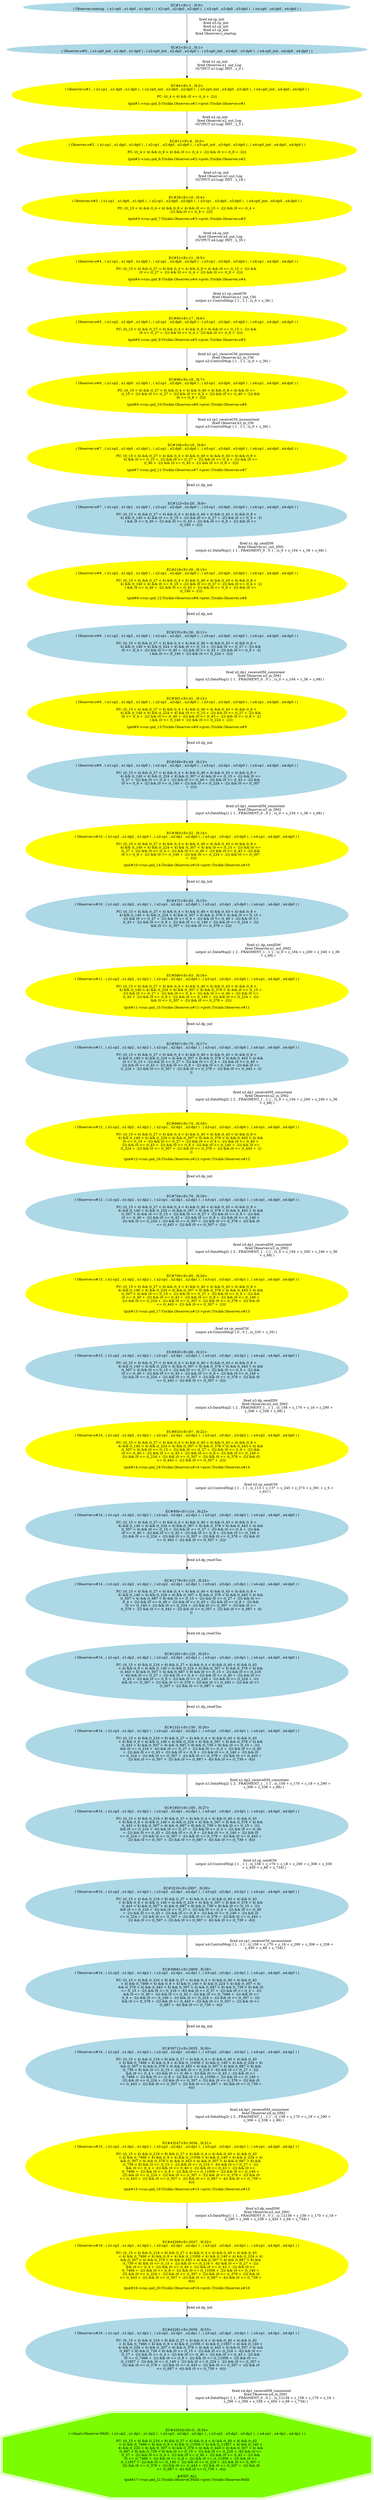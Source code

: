 digraph fscn {
EC1 [
	label="EC#1<Ev:1 , H:0>
( Observer:startup , ( n1:cp0 , n1:dp0 , n1:dp0 ) , ( n2:cp0 , n2:dp0 , n2:dp0 ) , ( n3:cp0 , n3:dp0 , n3:dp0 ) , ( n4:cp0 , n4:dp0 , n4:dp0 ) )"
	color=lightblue
	shape=ellipse
	style=filled
]
EC1 -> EC2 [
	label="fired n4.cp_init
	fired n3.cp_init
	fired n2.cp_init
	fired n1.cp_init
	fired Observer.o_startup
	"
]
EC2 [
	label="EC#2<Ev:2 , H:1>
( Observer:o#0 , ( n1:cp0_init , n1:dp0 , n1:dp0 ) , ( n2:cp0_init , n2:dp0 , n2:dp0 ) , ( n3:cp0_init , n3:dp0 , n3:dp0 ) , ( n4:cp0_init , n4:dp0 , n4:dp0 ) )"
	color=lightblue
	shape=ellipse
	style=filled
]
EC2 -> EC6 [
	label="fired n1.cp_init
	fired Observer.n1_out_Log
	OUTPUT n1:Log( INIT , z_0 )
	"
]
EC6 [
	label="EC#6<Ev:3 , H:2>
( Observer:o#1 , ( n1:cp1 , n1:dp0 , n1:dp0 ) , ( n2:cp0_init , n2:dp0 , n2:dp0 ) , ( n3:cp0_init , n3:dp0 , n3:dp0 ) , ( n4:cp0_init , n4:dp0 , n4:dp0 ) )

PC: ((t_4 < 4) && (0 <= (t_4 + -2)))
	
tpid#1->run::pid_5:Trickle.Observer.o#1->prot::Trickle.Observer.o#1"
	color=yellow
	shape=ellipse
	style=filled
]
EC6 -> EC11 [
	label="fired n2.cp_init
	fired Observer.n2_out_Log
	OUTPUT n2:Log( INIT , z_5 )
	"
]
EC11 [
	label="EC#11<Ev:6 , H:3>
( Observer:o#2 , ( n1:cp1 , n1:dp0 , n1:dp0 ) , ( n2:cp1 , n2:dp0 , n2:dp0 ) , ( n3:cp0_init , n3:dp0 , n3:dp0 ) , ( n4:cp0_init , n4:dp0 , n4:dp0 ) )

PC: ((t_4 < 4) && (t_8 < 4) && (0 <= (t_4 + -2)) && (0 <= (t_8 + -2)))
	
tpid#2->run::pid_6:Trickle.Observer.o#2->prot::Trickle.Observer.o#2"
	color=yellow
	shape=ellipse
	style=filled
]
EC11 -> EC28 [
	label="fired n3.cp_init
	fired Observer.n3_out_Log
	OUTPUT n3:Log( INIT , z_18 )
	"
]
EC28 [
	label="EC#28<Ev:10 , H:4>
( Observer:o#3 , ( n1:cp1 , n1:dp0 , n1:dp0 ) , ( n2:cp1 , n2:dp0 , n2:dp0 ) , ( n3:cp1 , n3:dp0 , n3:dp0 ) , ( n4:cp0_init , n4:dp0 , n4:dp0 ) )

PC: ((t_15 < 4) && (t_4 < 4) && (t_8 < 4) && (0 <= (t_15 + -2)) && (0 <= (t_4 + 
	-2)) && (0 <= (t_8 + -2)))
	
tpid#3->run::pid_7:Trickle.Observer.o#3->prot::Trickle.Observer.o#3"
	color=yellow
	shape=ellipse
	style=filled
]
EC28 -> EC51 [
	label="fired n4.cp_init
	fired Observer.n4_out_Log
	OUTPUT n4:Log( INIT , z_35 )
	"
]
EC51 [
	label="EC#51<Ev:11 , H:5>
( Observer:o#4 , ( n1:cp1 , n1:dp0 , n1:dp0 ) , ( n2:cp1 , n2:dp0 , n2:dp0 ) , ( n3:cp1 , n3:dp0 , n3:dp0 ) , ( n4:cp1 , n4:dp0 , n4:dp0 ) )

PC: ((t_15 < 4) && (t_27 < 4) && (t_4 < 4) && (t_8 < 4) && (0 <= (t_15 + -2)) && 
	(0 <= (t_27 + -2)) && (0 <= (t_4 + -2)) && (0 <= (t_8 + -2)))
	
tpid#4->run::pid_8:Trickle.Observer.o#4->prot::Trickle.Observer.o#4"
	color=yellow
	shape=ellipse
	style=filled
]
EC51 -> EC60 [
	label="fired n1.cp_sendCM
	fired Observer.n1_out_CM
	output n1:ControlMsg( [ 1 , 1 ] , (z_0 + z_36) )
	"
]
EC60 [
	label="EC#60<Ev:17 , H:6>
( Observer:o#5 , ( n1:cp2 , n1:dp0 , n1:dp0 ) , ( n2:cp1 , n2:dp0 , n2:dp0 ) , ( n3:cp1 , n3:dp0 , n3:dp0 ) , ( n4:cp1 , n4:dp0 , n4:dp0 ) )

PC: ((t_15 < 4) && (t_27 < 4) && (t_4 < 4) && (t_8 < 4) && (0 <= (t_15 + -2)) && 
	(0 <= (t_27 + -2)) && (0 <= (t_4 + -2)) && (0 <= (t_8 + -2)))
	
tpid#5->run::pid_9:Trickle.Observer.o#5->prot::Trickle.Observer.o#5"
	color=yellow
	shape=ellipse
	style=filled
]
EC60 -> EC98 [
	label="fired n2.cp1_receiveCM_inconsistent
	fired Observer.n2_in_CM
	input n2:ControlMsg( [ 1 , 1 ] , (z_0 + z_36) )
	"
]
EC98 [
	label="EC#98<Ev:18 , H:7>
( Observer:o#6 , ( n1:cp2 , n1:dp0 , n1:dp0 ) , ( n2:cp1 , n2:dp0 , n2:dp0 ) , ( n3:cp1 , n3:dp0 , n3:dp0 ) , ( n4:cp1 , n4:dp0 , n4:dp0 ) )

PC: ((t_15 < 4) && (t_27 < 4) && (t_4 < 4) && (t_40 < 4) && (t_8 < 4) && (0 <= 
	(t_15 + -2)) && (0 <= (t_27 + -2)) && (0 <= (t_4 + -2)) && (0 <= (t_40 + -2)) && 
	(0 <= (t_8 + -2)))
	
tpid#6->run::pid_10:Trickle.Observer.o#6->prot::Trickle.Observer.o#6"
	color=yellow
	shape=ellipse
	style=filled
]
EC98 -> EC106 [
	label="fired n3.cp1_receiveCM_inconsistent
	fired Observer.n3_in_CM
	input n3:ControlMsg( [ 1 , 1 ] , (z_0 + z_36) )
	"
]
EC106 [
	label="EC#106<Ev:19 , H:8>
( Observer:o#7 , ( n1:cp2 , n1:dp0 , n1:dp0 ) , ( n2:cp1 , n2:dp0 , n2:dp0 ) , ( n3:cp1 , n3:dp0 , n3:dp0 ) , ( n4:cp1 , n4:dp0 , n4:dp0 ) )

PC: ((t_15 < 4) && (t_27 < 4) && (t_4 < 4) && (t_40 < 4) && (t_43 < 4) && (t_8 < 
	4) && (0 <= (t_15 + -2)) && (0 <= (t_27 + -2)) && (0 <= (t_4 + -2)) && (0 <= 
	(t_40 + -2)) && (0 <= (t_43 + -2)) && (0 <= (t_8 + -2)))
	
tpid#7->run::pid_11:Trickle.Observer.o#7->prot::Trickle.Observer.o#7"
	color=yellow
	shape=ellipse
	style=filled
]
EC106 -> EC123 [
	label="fired n1.dp_init
	"
]
EC123 [
	label="EC#123<Ev:28 , H:9>
( Observer:o#7 , ( n1:cp2 , n1:dp1 , n1:dp0 ) , ( n2:cp1 , n2:dp0 , n2:dp0 ) , ( n3:cp1 , n3:dp0 , n3:dp0 ) , ( n4:cp1 , n4:dp0 , n4:dp0 ) )

PC: ((t_15 < 4) && (t_27 < 4) && (t_4 < 4) && (t_40 < 4) && (t_43 < 4) && (t_8 < 
	4) && (t_140 < 4) && (0 <= (t_15 + -2)) && (0 <= (t_27 + -2)) && (0 <= (t_4 + -2)
	) && (0 <= (t_40 + -2)) && (0 <= (t_43 + -2)) && (0 <= (t_8 + -2)) && (0 <= 
	(t_140 + -2)))
	"
	color=lightblue
	shape=ellipse
	style=filled
]
EC123 -> EC218 [
	label="fired n1.dp_sendDM
	fired Observer.n1_out_DM1
	output n1:DataMsg1( { 1 , FRAGMENT_0 , 0 } , (z_0 + z_104 + z_36 + z_68) )
	"
]
EC218 [
	label="EC#218<Ev:30 , H:10>
( Observer:o#8 , ( n1:cp2 , n1:dp2 , n1:dp0 ) , ( n2:cp1 , n2:dp0 , n2:dp0 ) , ( n3:cp1 , n3:dp0 , n3:dp0 ) , ( n4:cp1 , n4:dp0 , n4:dp0 ) )

PC: ((t_15 < 4) && (t_27 < 4) && (t_4 < 4) && (t_40 < 4) && (t_43 < 4) && (t_8 < 
	4) && (t_140 < 4) && (0 <= (t_15 + -2)) && (0 <= (t_27 + -2)) && (0 <= (t_4 + -2)
	) && (0 <= (t_40 + -2)) && (0 <= (t_43 + -2)) && (0 <= (t_8 + -2)) && (0 <= 
	(t_140 + -2)))
	
tpid#8->run::pid_12:Trickle.Observer.o#8->prot::Trickle.Observer.o#8"
	color=yellow
	shape=ellipse
	style=filled
]
EC218 -> EC235 [
	label="fired n2.dp_init
	"
]
EC235 [
	label="EC#235<Ev:36 , H:11>
( Observer:o#8 , ( n1:cp2 , n1:dp2 , n1:dp0 ) , ( n2:cp1 , n2:dp1 , n2:dp0 ) , ( n3:cp1 , n3:dp0 , n3:dp0 ) , ( n4:cp1 , n4:dp0 , n4:dp0 ) )

PC: ((t_15 < 4) && (t_27 < 4) && (t_4 < 4) && (t_40 < 4) && (t_43 < 4) && (t_8 < 
	4) && (t_140 < 4) && (t_224 < 4) && (0 <= (t_15 + -2)) && (0 <= (t_27 + -2)) && 
	(0 <= (t_4 + -2)) && (0 <= (t_40 + -2)) && (0 <= (t_43 + -2)) && (0 <= (t_8 + -2)
	) && (0 <= (t_140 + -2)) && (0 <= (t_224 + -2)))
	"
	color=lightblue
	shape=ellipse
	style=filled
]
EC235 -> EC301 [
	label="fired n2.dp1_receiveDM_consistent
	fired Observer.n2_in_DM1
	input n2:DataMsg1( { 1 , FRAGMENT_0 , 0 } , (z_0 + z_104 + z_36 + z_68) )
	"
]
EC301 [
	label="EC#301<Ev:41 , H:12>
( Observer:o#9 , ( n1:cp2 , n1:dp2 , n1:dp0 ) , ( n2:cp1 , n2:dp1 , n2:dp0 ) , ( n3:cp1 , n3:dp0 , n3:dp0 ) , ( n4:cp1 , n4:dp0 , n4:dp0 ) )

PC: ((t_15 < 4) && (t_27 < 4) && (t_4 < 4) && (t_40 < 4) && (t_43 < 4) && (t_8 < 
	4) && (t_140 < 4) && (t_224 < 4) && (0 <= (t_15 + -2)) && (0 <= (t_27 + -2)) && 
	(0 <= (t_4 + -2)) && (0 <= (t_40 + -2)) && (0 <= (t_43 + -2)) && (0 <= (t_8 + -2)
	) && (0 <= (t_140 + -2)) && (0 <= (t_224 + -2)))
	
tpid#9->run::pid_13:Trickle.Observer.o#9->prot::Trickle.Observer.o#9"
	color=yellow
	shape=ellipse
	style=filled
]
EC301 -> EC349 [
	label="fired n3.dp_init
	"
]
EC349 [
	label="EC#349<Ev:44 , H:13>
( Observer:o#9 , ( n1:cp2 , n1:dp2 , n1:dp0 ) , ( n2:cp1 , n2:dp1 , n2:dp0 ) , ( n3:cp1 , n3:dp1 , n3:dp0 ) , ( n4:cp1 , n4:dp0 , n4:dp0 ) )

PC: ((t_15 < 4) && (t_27 < 4) && (t_4 < 4) && (t_40 < 4) && (t_43 < 4) && (t_8 < 
	4) && (t_140 < 4) && (t_224 < 4) && (t_307 < 4) && (0 <= (t_15 + -2)) && (0 <= 
	(t_27 + -2)) && (0 <= (t_4 + -2)) && (0 <= (t_40 + -2)) && (0 <= (t_43 + -2)) && 
	(0 <= (t_8 + -2)) && (0 <= (t_140 + -2)) && (0 <= (t_224 + -2)) && (0 <= (t_307 
	+ -2)))
	"
	color=lightblue
	shape=ellipse
	style=filled
]
EC349 -> EC383 [
	label="fired n3.dp1_receiveDM_consistent
	fired Observer.n3_in_DM1
	input n3:DataMsg1( { 1 , FRAGMENT_0 , 0 } , (z_0 + z_104 + z_36 + z_68) )
	"
]
EC383 [
	label="EC#383<Ev:52 , H:14>
( Observer:o#10 , ( n1:cp2 , n1:dp2 , n1:dp0 ) , ( n2:cp1 , n2:dp1 , n2:dp0 ) , ( n3:cp1 , n3:dp1 , n3:dp0 ) , ( n4:cp1 , n4:dp0 , n4:dp0 ) )

PC: ((t_15 < 4) && (t_27 < 4) && (t_4 < 4) && (t_40 < 4) && (t_43 < 4) && (t_8 < 
	4) && (t_140 < 4) && (t_224 < 4) && (t_307 < 4) && (0 <= (t_15 + -2)) && (0 <= 
	(t_27 + -2)) && (0 <= (t_4 + -2)) && (0 <= (t_40 + -2)) && (0 <= (t_43 + -2)) && 
	(0 <= (t_8 + -2)) && (0 <= (t_140 + -2)) && (0 <= (t_224 + -2)) && (0 <= (t_307 
	+ -2)))
	
tpid#10->run::pid_14:Trickle.Observer.o#10->prot::Trickle.Observer.o#10"
	color=yellow
	shape=ellipse
	style=filled
]
EC383 -> EC472 [
	label="fired n1.dp_init
	"
]
EC472 [
	label="EC#472<Ev:62 , H:15>
( Observer:o#10 , ( n1:cp2 , n1:dp2 , n1:dp1 ) , ( n2:cp1 , n2:dp1 , n2:dp0 ) , ( n3:cp1 , n3:dp1 , n3:dp0 ) , ( n4:cp1 , n4:dp0 , n4:dp0 ) )

PC: ((t_15 < 4) && (t_27 < 4) && (t_4 < 4) && (t_40 < 4) && (t_43 < 4) && (t_8 < 
	4) && (t_140 < 4) && (t_224 < 4) && (t_307 < 4) && (t_378 < 4) && (0 <= (t_15 + 
	-2)) && (0 <= (t_27 + -2)) && (0 <= (t_4 + -2)) && (0 <= (t_40 + -2)) && (0 <= 
	(t_43 + -2)) && (0 <= (t_8 + -2)) && (0 <= (t_140 + -2)) && (0 <= (t_224 + -2)) 
	&& (0 <= (t_307 + -2)) && (0 <= (t_378 + -2)))
	"
	color=lightblue
	shape=ellipse
	style=filled
]
EC472 -> EC580 [
	label="fired n1.dp_sendDM
	fired Observer.n1_out_DM2
	output n1:DataMsg2( { 2 , FRAGMENT_1 , 1 } , (z_0 + z_104 + z_200 + z_240 + z_36 
	+ z_68) )
	"
]
EC580 [
	label="EC#580<Ev:63 , H:16>
( Observer:o#11 , ( n1:cp2 , n1:dp2 , n1:dp2 ) , ( n2:cp1 , n2:dp1 , n2:dp0 ) , ( n3:cp1 , n3:dp1 , n3:dp0 ) , ( n4:cp1 , n4:dp0 , n4:dp0 ) )

PC: ((t_15 < 4) && (t_27 < 4) && (t_4 < 4) && (t_40 < 4) && (t_43 < 4) && (t_8 < 
	4) && (t_140 < 4) && (t_224 < 4) && (t_307 < 4) && (t_378 < 4) && (0 <= (t_15 + 
	-2)) && (0 <= (t_27 + -2)) && (0 <= (t_4 + -2)) && (0 <= (t_40 + -2)) && (0 <= 
	(t_43 + -2)) && (0 <= (t_8 + -2)) && (0 <= (t_140 + -2)) && (0 <= (t_224 + -2)) 
	&& (0 <= (t_307 + -2)) && (0 <= (t_378 + -2)))
	
tpid#11->run::pid_15:Trickle.Observer.o#11->prot::Trickle.Observer.o#11"
	color=yellow
	shape=ellipse
	style=filled
]
EC580 -> EC587 [
	label="fired n2.dp_init
	"
]
EC587 [
	label="EC#587<Ev:70 , H:17>
( Observer:o#11 , ( n1:cp2 , n1:dp2 , n1:dp2 ) , ( n2:cp1 , n2:dp1 , n2:dp1 ) , ( n3:cp1 , n3:dp1 , n3:dp0 ) , ( n4:cp1 , n4:dp0 , n4:dp0 ) )

PC: ((t_15 < 4) && (t_27 < 4) && (t_4 < 4) && (t_40 < 4) && (t_43 < 4) && (t_8 < 
	4) && (t_140 < 4) && (t_224 < 4) && (t_307 < 4) && (t_378 < 4) && (t_443 < 4) && 
	(0 <= (t_15 + -2)) && (0 <= (t_27 + -2)) && (0 <= (t_4 + -2)) && (0 <= (t_40 + 
	-2)) && (0 <= (t_43 + -2)) && (0 <= (t_8 + -2)) && (0 <= (t_140 + -2)) && (0 <= 
	(t_224 + -2)) && (0 <= (t_307 + -2)) && (0 <= (t_378 + -2)) && (0 <= (t_443 + -2)
	))
	"
	color=lightblue
	shape=ellipse
	style=filled
]
EC587 -> EC666 [
	label="fired n2.dp1_receiveDM_consistent
	fired Observer.n2_in_DM2
	input n2:DataMsg2( { 2 , FRAGMENT_1 , 1 } , (z_0 + z_104 + z_200 + z_240 + z_36 
	+ z_68) )
	"
]
EC666 [
	label="EC#666<Ev:74 , H:18>
( Observer:o#12 , ( n1:cp2 , n1:dp2 , n1:dp2 ) , ( n2:cp1 , n2:dp1 , n2:dp1 ) , ( n3:cp1 , n3:dp1 , n3:dp0 ) , ( n4:cp1 , n4:dp0 , n4:dp0 ) )

PC: ((t_15 < 4) && (t_27 < 4) && (t_4 < 4) && (t_40 < 4) && (t_43 < 4) && (t_8 < 
	4) && (t_140 < 4) && (t_224 < 4) && (t_307 < 4) && (t_378 < 4) && (t_443 < 4) && 
	(0 <= (t_15 + -2)) && (0 <= (t_27 + -2)) && (0 <= (t_4 + -2)) && (0 <= (t_40 + 
	-2)) && (0 <= (t_43 + -2)) && (0 <= (t_8 + -2)) && (0 <= (t_140 + -2)) && (0 <= 
	(t_224 + -2)) && (0 <= (t_307 + -2)) && (0 <= (t_378 + -2)) && (0 <= (t_443 + -2)
	))
	
tpid#12->run::pid_16:Trickle.Observer.o#12->prot::Trickle.Observer.o#12"
	color=yellow
	shape=ellipse
	style=filled
]
EC666 -> EC704 [
	label="fired n3.dp_init
	"
]
EC704 [
	label="EC#704<Ev:78 , H:19>
( Observer:o#12 , ( n1:cp2 , n1:dp2 , n1:dp2 ) , ( n2:cp1 , n2:dp1 , n2:dp1 ) , ( n3:cp1 , n3:dp1 , n3:dp1 ) , ( n4:cp1 , n4:dp0 , n4:dp0 ) )

PC: ((t_15 < 4) && (t_27 < 4) && (t_4 < 4) && (t_40 < 4) && (t_43 < 4) && (t_8 < 
	4) && (t_140 < 4) && (t_224 < 4) && (t_307 < 4) && (t_378 < 4) && (t_443 < 4) && 
	(t_507 < 4) && (0 <= (t_15 + -2)) && (0 <= (t_27 + -2)) && (0 <= (t_4 + -2)) && 
	(0 <= (t_40 + -2)) && (0 <= (t_43 + -2)) && (0 <= (t_8 + -2)) && (0 <= (t_140 + 
	-2)) && (0 <= (t_224 + -2)) && (0 <= (t_307 + -2)) && (0 <= (t_378 + -2)) && (0 
	<= (t_443 + -2)) && (0 <= (t_507 + -2)))
	"
	color=lightblue
	shape=ellipse
	style=filled
]
EC704 -> EC750 [
	label="fired n3.dp1_receiveDM_consistent
	fired Observer.n3_in_DM2
	input n3:DataMsg2( { 2 , FRAGMENT_1 , 1 } , (z_0 + z_104 + z_200 + z_240 + z_36 
	+ z_68) )
	"
]
EC750 [
	label="EC#750<Ev:85 , H:20>
( Observer:o#13 , ( n1:cp2 , n1:dp2 , n1:dp2 ) , ( n2:cp1 , n2:dp1 , n2:dp1 ) , ( n3:cp1 , n3:dp1 , n3:dp1 ) , ( n4:cp1 , n4:dp0 , n4:dp0 ) )

PC: ((t_15 < 4) && (t_27 < 4) && (t_4 < 4) && (t_40 < 4) && (t_43 < 4) && (t_8 < 
	4) && (t_140 < 4) && (t_224 < 4) && (t_307 < 4) && (t_378 < 4) && (t_443 < 4) && 
	(t_507 < 4) && (0 <= (t_15 + -2)) && (0 <= (t_27 + -2)) && (0 <= (t_4 + -2)) && 
	(0 <= (t_40 + -2)) && (0 <= (t_43 + -2)) && (0 <= (t_8 + -2)) && (0 <= (t_140 + 
	-2)) && (0 <= (t_224 + -2)) && (0 <= (t_307 + -2)) && (0 <= (t_378 + -2)) && (0 
	<= (t_443 + -2)) && (0 <= (t_507 + -2)))
	
tpid#13->run::pid_17:Trickle.Observer.o#13->prot::Trickle.Observer.o#13"
	color=yellow
	shape=ellipse
	style=filled
]
EC750 -> EC820 [
	label="fired n4.cp_sendCM
	output n4:ControlMsg( [ 0 , 0 ] , (z_335 + z_35) )
	"
]
EC820 [
	label="EC#820<Ev:86 , H:21>
( Observer:o#13 , ( n1:cp2 , n1:dp2 , n1:dp2 ) , ( n2:cp1 , n2:dp1 , n2:dp1 ) , ( n3:cp1 , n3:dp1 , n3:dp1 ) , ( n4:cp2 , n4:dp0 , n4:dp0 ) )

PC: ((t_15 < 4) && (t_27 < 4) && (t_4 < 4) && (t_40 < 4) && (t_43 < 4) && (t_8 < 
	4) && (t_140 < 4) && (t_224 < 4) && (t_307 < 4) && (t_378 < 4) && (t_443 < 4) && 
	(t_507 < 4) && (0 <= (t_15 + -2)) && (0 <= (t_27 + -2)) && (0 <= (t_4 + -2)) && 
	(0 <= (t_40 + -2)) && (0 <= (t_43 + -2)) && (0 <= (t_8 + -2)) && (0 <= (t_140 + 
	-2)) && (0 <= (t_224 + -2)) && (0 <= (t_307 + -2)) && (0 <= (t_378 + -2)) && (0 
	<= (t_443 + -2)) && (0 <= (t_507 + -2)))
	"
	color=lightblue
	shape=ellipse
	style=filled
]
EC820 -> EC833 [
	label="fired n3.dp_sendDM
	fired Observer.n3_out_DM2
	output n3:DataMsg2( { 2 , FRAGMENT_1 , 1 } , (z_158 + z_170 + z_18 + z_290 + 
	z_306 + z_338 + z_66) )
	"
]
EC833 [
	label="EC#833<Ev:97 , H:22>
( Observer:o#14 , ( n1:cp2 , n1:dp2 , n1:dp2 ) , ( n2:cp1 , n2:dp1 , n2:dp1 ) , ( n3:cp1 , n3:dp1 , n3:dp2 ) , ( n4:cp2 , n4:dp0 , n4:dp0 ) )

PC: ((t_15 < 4) && (t_27 < 4) && (t_4 < 4) && (t_40 < 4) && (t_43 < 4) && (t_8 < 
	4) && (t_140 < 4) && (t_224 < 4) && (t_307 < 4) && (t_378 < 4) && (t_443 < 4) && 
	(t_507 < 4) && (0 <= (t_15 + -2)) && (0 <= (t_27 + -2)) && (0 <= (t_4 + -2)) && 
	(0 <= (t_40 + -2)) && (0 <= (t_43 + -2)) && (0 <= (t_8 + -2)) && (0 <= (t_140 + 
	-2)) && (0 <= (t_224 + -2)) && (0 <= (t_307 + -2)) && (0 <= (t_378 + -2)) && (0 
	<= (t_443 + -2)) && (0 <= (t_507 + -2)))
	
tpid#14->run::pid_18:Trickle.Observer.o#14->prot::Trickle.Observer.o#14"
	color=yellow
	shape=ellipse
	style=filled
]
EC833 -> EC956 [
	label="fired n2.cp_sendCM
	output n2:ControlMsg( [ 1 , 1 ] , (z_113 + z_137 + z_245 + z_273 + z_381 + z_5 + 
	z_61) )
	"
]
EC956 [
	label="EC#956<Ev:114 , H:23>
( Observer:o#14 , ( n1:cp2 , n1:dp2 , n1:dp2 ) , ( n2:cp2 , n2:dp1 , n2:dp1 ) , ( n3:cp1 , n3:dp1 , n3:dp2 ) , ( n4:cp2 , n4:dp0 , n4:dp0 ) )

PC: ((t_15 < 4) && (t_27 < 4) && (t_4 < 4) && (t_40 < 4) && (t_43 < 4) && (t_8 < 
	4) && (t_140 < 4) && (t_224 < 4) && (t_307 < 4) && (t_378 < 4) && (t_443 < 4) && 
	(t_507 < 4) && (0 <= (t_15 + -2)) && (0 <= (t_27 + -2)) && (0 <= (t_4 + -2)) && 
	(0 <= (t_40 + -2)) && (0 <= (t_43 + -2)) && (0 <= (t_8 + -2)) && (0 <= (t_140 + 
	-2)) && (0 <= (t_224 + -2)) && (0 <= (t_307 + -2)) && (0 <= (t_378 + -2)) && (0 
	<= (t_443 + -2)) && (0 <= (t_507 + -2)))
	"
	color=lightblue
	shape=ellipse
	style=filled
]
EC956 -> EC1178 [
	label="fired n3.dp_resetTau
	"
]
EC1178 [
	label="EC#1178<Ev:123 , H:24>
( Observer:o#14 , ( n1:cp2 , n1:dp2 , n1:dp2 ) , ( n2:cp2 , n2:dp1 , n2:dp1 ) , ( n3:cp1 , n3:dp1 , n3:dp1 ) , ( n4:cp2 , n4:dp0 , n4:dp0 ) )

PC: ((t_15 < 4) && (t_27 < 4) && (t_4 < 4) && (t_40 < 4) && (t_43 < 4) && (t_8 < 
	4) && (t_140 < 4) && (t_224 < 4) && (t_307 < 4) && (t_378 < 4) && (t_443 < 4) && 
	(t_507 < 4) && (t_687 < 8) && (0 <= (t_15 + -2)) && (0 <= (t_27 + -2)) && (0 <= 
	(t_4 + -2)) && (0 <= (t_40 + -2)) && (0 <= (t_43 + -2)) && (0 <= (t_8 + -2)) && 
	(0 <= (t_140 + -2)) && (0 <= (t_224 + -2)) && (0 <= (t_307 + -2)) && (0 <= 
	(t_378 + -2)) && (0 <= (t_443 + -2)) && (0 <= (t_507 + -2)) && (0 <= (t_687 + -4)
	))
	"
	color=lightblue
	shape=ellipse
	style=filled
]
EC1178 -> EC1291 [
	label="fired n4.cp_resetTau
	"
]
EC1291 [
	label="EC#1291<Ev:125 , H:25>
( Observer:o#14 , ( n1:cp2 , n1:dp2 , n1:dp2 ) , ( n2:cp2 , n2:dp1 , n2:dp1 ) , ( n3:cp1 , n3:dp1 , n3:dp1 ) , ( n4:cp1 , n4:dp0 , n4:dp0 ) )

PC: ((t_15 < 4) && (t_216 < 8) && (t_27 < 4) && (t_4 < 4) && (t_40 < 4) && (t_43 
	< 4) && (t_8 < 4) && (t_140 < 4) && (t_224 < 4) && (t_307 < 4) && (t_378 < 4) && 
	(t_443 < 4) && (t_507 < 4) && (t_687 < 8) && (0 <= (t_15 + -2)) && (0 <= (t_216 
	+ -4)) && (0 <= (t_27 + -2)) && (0 <= (t_4 + -2)) && (0 <= (t_40 + -2)) && (0 <= 
	(t_43 + -2)) && (0 <= (t_8 + -2)) && (0 <= (t_140 + -2)) && (0 <= (t_224 + -2)) 
	&& (0 <= (t_307 + -2)) && (0 <= (t_378 + -2)) && (0 <= (t_443 + -2)) && (0 <= 
	(t_507 + -2)) && (0 <= (t_687 + -4)))
	"
	color=lightblue
	shape=ellipse
	style=filled
]
EC1291 -> EC1331 [
	label="fired n1.dp_resetTau
	"
]
EC1331 [
	label="EC#1331<Ev:156 , H:26>
( Observer:o#14 , ( n1:cp2 , n1:dp1 , n1:dp2 ) , ( n2:cp2 , n2:dp1 , n2:dp1 ) , ( n3:cp1 , n3:dp1 , n3:dp1 ) , ( n4:cp1 , n4:dp0 , n4:dp0 ) )

PC: ((t_15 < 4) && (t_216 < 8) && (t_27 < 4) && (t_4 < 4) && (t_40 < 4) && (t_43 
	< 4) && (t_8 < 4) && (t_140 < 4) && (t_224 < 4) && (t_307 < 4) && (t_378 < 4) && 
	(t_443 < 4) && (t_507 < 4) && (t_687 < 8) && (t_739 < 8) && (0 <= (t_15 + -2)) 
	&& (0 <= (t_216 + -4)) && (0 <= (t_27 + -2)) && (0 <= (t_4 + -2)) && (0 <= (t_40 
	+ -2)) && (0 <= (t_43 + -2)) && (0 <= (t_8 + -2)) && (0 <= (t_140 + -2)) && (0 
	<= (t_224 + -2)) && (0 <= (t_307 + -2)) && (0 <= (t_378 + -2)) && (0 <= (t_443 + 
	-2)) && (0 <= (t_507 + -2)) && (0 <= (t_687 + -4)) && (0 <= (t_739 + -4)))
	"
	color=lightblue
	shape=ellipse
	style=filled
]
EC1331 -> EC1803 [
	label="fired n1.dp2_receiveDM_consistent
	input n1:DataMsg2( { 2 , FRAGMENT_1 , 1 } , (z_158 + z_170 + z_18 + z_290 + 
	z_306 + z_338 + z_66) )
	"
]
EC1803 [
	label="EC#1803<Ev:185 , H:27>
( Observer:o#14 , ( n1:cp2 , n1:dp1 , n1:dp2 ) , ( n2:cp2 , n2:dp1 , n2:dp1 ) , ( n3:cp1 , n3:dp1 , n3:dp1 ) , ( n4:cp1 , n4:dp0 , n4:dp0 ) )

PC: ((t_15 < 4) && (t_216 < 8) && (t_27 < 4) && (t_4 < 4) && (t_40 < 4) && (t_43 
	< 4) && (t_8 < 4) && (t_140 < 4) && (t_224 < 4) && (t_307 < 4) && (t_378 < 4) && 
	(t_443 < 4) && (t_507 < 4) && (t_687 < 8) && (t_739 < 8) && (0 <= (t_15 + -2)) 
	&& (0 <= (t_216 + -4)) && (0 <= (t_27 + -2)) && (0 <= (t_4 + -2)) && (0 <= (t_40 
	+ -2)) && (0 <= (t_43 + -2)) && (0 <= (t_8 + -2)) && (0 <= (t_140 + -2)) && (0 
	<= (t_224 + -2)) && (0 <= (t_307 + -2)) && (0 <= (t_378 + -2)) && (0 <= (t_443 + 
	-2)) && (0 <= (t_507 + -2)) && (0 <= (t_687 + -4)) && (0 <= (t_739 + -4)))
	"
	color=lightblue
	shape=ellipse
	style=filled
]
EC1803 -> EC2216 [
	label="fired n3.cp_sendCM
	output n3:ControlMsg( [ 1 , 1 ] , (z_158 + z_170 + z_18 + z_290 + z_306 + z_338 
	+ z_450 + z_66 + z_734) )
	"
]
EC2216 [
	label="EC#2216<Ev:2807 , H:28>
( Observer:o#14 , ( n1:cp2 , n1:dp1 , n1:dp2 ) , ( n2:cp2 , n2:dp1 , n2:dp1 ) , ( n3:cp2 , n3:dp1 , n3:dp1 ) , ( n4:cp1 , n4:dp0 , n4:dp0 ) )

PC: ((t_15 < 4) && (t_216 < 8) && (t_27 < 4) && (t_4 < 4) && (t_40 < 4) && (t_43 
	< 4) && (t_8 < 4) && (t_140 < 4) && (t_224 < 4) && (t_307 < 4) && (t_378 < 4) && 
	(t_443 < 4) && (t_507 < 4) && (t_687 < 8) && (t_739 < 8) && (0 <= (t_15 + -2)) 
	&& (0 <= (t_216 + -4)) && (0 <= (t_27 + -2)) && (0 <= (t_4 + -2)) && (0 <= (t_40 
	+ -2)) && (0 <= (t_43 + -2)) && (0 <= (t_8 + -2)) && (0 <= (t_140 + -2)) && (0 
	<= (t_224 + -2)) && (0 <= (t_307 + -2)) && (0 <= (t_378 + -2)) && (0 <= (t_443 + 
	-2)) && (0 <= (t_507 + -2)) && (0 <= (t_687 + -4)) && (0 <= (t_739 + -4)))
	"
	color=lightblue
	shape=ellipse
	style=filled
]
EC2216 -> EC39681 [
	label="fired n4.cp1_receiveCM_inconsistent
	input n4:ControlMsg( [ 1 , 1 ] , (z_158 + z_170 + z_18 + z_290 + z_306 + z_338 + 
	z_450 + z_66 + z_734) )
	"
]
EC39681 [
	label="EC#39681<Ev:2809 , H:29>
( Observer:o#14 , ( n1:cp2 , n1:dp1 , n1:dp2 ) , ( n2:cp2 , n2:dp1 , n2:dp1 ) , ( n3:cp2 , n3:dp1 , n3:dp1 ) , ( n4:cp1 , n4:dp0 , n4:dp0 ) )

PC: ((t_15 < 4) && (t_216 < 8) && (t_27 < 4) && (t_4 < 4) && (t_40 < 4) && (t_43 
	< 4) && (t_7466 < 4) && (t_8 < 4) && (t_140 < 4) && (t_224 < 4) && (t_307 < 4) 
	&& (t_378 < 4) && (t_443 < 4) && (t_507 < 4) && (t_687 < 8) && (t_739 < 8) && (0 
	<= (t_15 + -2)) && (0 <= (t_216 + -4)) && (0 <= (t_27 + -2)) && (0 <= (t_4 + -2))
	 && (0 <= (t_40 + -2)) && (0 <= (t_43 + -2)) && (0 <= (t_7466 + -2)) && (0 <= 
	(t_8 + -2)) && (0 <= (t_140 + -2)) && (0 <= (t_224 + -2)) && (0 <= (t_307 + -2)) 
	&& (0 <= (t_378 + -2)) && (0 <= (t_443 + -2)) && (0 <= (t_507 + -2)) && (0 <= 
	(t_687 + -4)) && (0 <= (t_739 + -4)))
	"
	color=lightblue
	shape=ellipse
	style=filled
]
EC39681 -> EC39712 [
	label="fired n4.dp_init
	"
]
EC39712 [
	label="EC#39712<Ev:3035 , H:30>
( Observer:o#14 , ( n1:cp2 , n1:dp1 , n1:dp2 ) , ( n2:cp2 , n2:dp1 , n2:dp1 ) , ( n3:cp2 , n3:dp1 , n3:dp1 ) , ( n4:cp1 , n4:dp0 , n4:dp1 ) )

PC: ((t_15 < 4) && (t_216 < 8) && (t_27 < 4) && (t_4 < 4) && (t_40 < 4) && (t_43 
	< 4) && (t_7466 < 4) && (t_8 < 4) && (t_11056 < 4) && (t_140 < 4) && (t_224 < 4) 
	&& (t_307 < 4) && (t_378 < 4) && (t_443 < 4) && (t_507 < 4) && (t_687 < 8) && 
	(t_739 < 8) && (0 <= (t_15 + -2)) && (0 <= (t_216 + -4)) && (0 <= (t_27 + -2)) 
	&& (0 <= (t_4 + -2)) && (0 <= (t_40 + -2)) && (0 <= (t_43 + -2)) && (0 <= 
	(t_7466 + -2)) && (0 <= (t_8 + -2)) && (0 <= (t_11056 + -2)) && (0 <= (t_140 + 
	-2)) && (0 <= (t_224 + -2)) && (0 <= (t_307 + -2)) && (0 <= (t_378 + -2)) && (0 
	<= (t_443 + -2)) && (0 <= (t_507 + -2)) && (0 <= (t_687 + -4)) && (0 <= (t_739 + 
	-4)))
	"
	color=lightblue
	shape=ellipse
	style=filled
]
EC39712 -> EC43247 [
	label="fired n4.dp1_receiveDM_consistent
	fired Observer.n4_in_DM2
	input n4:DataMsg2( { 2 , FRAGMENT_1 , 1 } , (z_158 + z_170 + z_18 + z_290 + 
	z_306 + z_338 + z_66) )
	"
]
EC43247 [
	label="EC#43247<Ev:3036 , H:31>
( Observer:o#15 , ( n1:cp2 , n1:dp1 , n1:dp2 ) , ( n2:cp2 , n2:dp1 , n2:dp1 ) , ( n3:cp2 , n3:dp1 , n3:dp1 ) , ( n4:cp1 , n4:dp0 , n4:dp1 ) )

PC: ((t_15 < 4) && (t_216 < 8) && (t_27 < 4) && (t_4 < 4) && (t_40 < 4) && (t_43 
	< 4) && (t_7466 < 4) && (t_8 < 4) && (t_11056 < 4) && (t_140 < 4) && (t_224 < 4) 
	&& (t_307 < 4) && (t_378 < 4) && (t_443 < 4) && (t_507 < 4) && (t_687 < 8) && 
	(t_739 < 8) && (0 <= (t_15 + -2)) && (0 <= (t_216 + -4)) && (0 <= (t_27 + -2)) 
	&& (0 <= (t_4 + -2)) && (0 <= (t_40 + -2)) && (0 <= (t_43 + -2)) && (0 <= 
	(t_7466 + -2)) && (0 <= (t_8 + -2)) && (0 <= (t_11056 + -2)) && (0 <= (t_140 + 
	-2)) && (0 <= (t_224 + -2)) && (0 <= (t_307 + -2)) && (0 <= (t_378 + -2)) && (0 
	<= (t_443 + -2)) && (0 <= (t_507 + -2)) && (0 <= (t_687 + -4)) && (0 <= (t_739 + 
	-4)))
	
tpid#15->run::pid_19:Trickle.Observer.o#15->prot::Trickle.Observer.o#15"
	color=yellow
	shape=ellipse
	style=filled
]
EC43247 -> EC43269 [
	label="fired n3.dp_sendDM
	fired Observer.n3_out_DM1
	output n3:DataMsg1( { 1 , FRAGMENT_0 , 0 } , (z_12138 + z_158 + z_170 + z_18 + 
	z_290 + z_306 + z_338 + z_450 + z_66 + z_734) )
	"
]
EC43269 [
	label="EC#43269<Ev:3037 , H:32>
( Observer:o#16 , ( n1:cp2 , n1:dp1 , n1:dp2 ) , ( n2:cp2 , n2:dp1 , n2:dp1 ) , ( n3:cp2 , n3:dp2 , n3:dp1 ) , ( n4:cp1 , n4:dp0 , n4:dp1 ) )

PC: ((t_15 < 4) && (t_216 < 8) && (t_27 < 4) && (t_4 < 4) && (t_40 < 4) && (t_43 
	< 4) && (t_7466 < 4) && (t_8 < 4) && (t_11056 < 4) && (t_140 < 4) && (t_224 < 4) 
	&& (t_307 < 4) && (t_378 < 4) && (t_443 < 4) && (t_507 < 4) && (t_687 < 8) && 
	(t_739 < 8) && (0 <= (t_15 + -2)) && (0 <= (t_216 + -4)) && (0 <= (t_27 + -2)) 
	&& (0 <= (t_4 + -2)) && (0 <= (t_40 + -2)) && (0 <= (t_43 + -2)) && (0 <= 
	(t_7466 + -2)) && (0 <= (t_8 + -2)) && (0 <= (t_11056 + -2)) && (0 <= (t_140 + 
	-2)) && (0 <= (t_224 + -2)) && (0 <= (t_307 + -2)) && (0 <= (t_378 + -2)) && (0 
	<= (t_443 + -2)) && (0 <= (t_507 + -2)) && (0 <= (t_687 + -4)) && (0 <= (t_739 + 
	-4)))
	
tpid#16->run::pid_20:Trickle.Observer.o#16->prot::Trickle.Observer.o#16"
	color=yellow
	shape=ellipse
	style=filled
]
EC43269 -> EC43281 [
	label="fired n4.dp_init
	"
]
EC43281 [
	label="EC#43281<Ev:3039 , H:33>
( Observer:o#16 , ( n1:cp2 , n1:dp1 , n1:dp2 ) , ( n2:cp2 , n2:dp1 , n2:dp1 ) , ( n3:cp2 , n3:dp2 , n3:dp1 ) , ( n4:cp1 , n4:dp1 , n4:dp1 ) )

PC: ((t_15 < 4) && (t_216 < 8) && (t_27 < 4) && (t_4 < 4) && (t_40 < 4) && (t_43 
	< 4) && (t_7466 < 4) && (t_8 < 4) && (t_11056 < 4) && (t_11857 < 4) && (t_140 < 
	4) && (t_224 < 4) && (t_307 < 4) && (t_378 < 4) && (t_443 < 4) && (t_507 < 4) && 
	(t_687 < 8) && (t_739 < 8) && (0 <= (t_15 + -2)) && (0 <= (t_216 + -4)) && (0 <= 
	(t_27 + -2)) && (0 <= (t_4 + -2)) && (0 <= (t_40 + -2)) && (0 <= (t_43 + -2)) && 
	(0 <= (t_7466 + -2)) && (0 <= (t_8 + -2)) && (0 <= (t_11056 + -2)) && (0 <= 
	(t_11857 + -2)) && (0 <= (t_140 + -2)) && (0 <= (t_224 + -2)) && (0 <= (t_307 + 
	-2)) && (0 <= (t_378 + -2)) && (0 <= (t_443 + -2)) && (0 <= (t_507 + -2)) && (0 
	<= (t_687 + -4)) && (0 <= (t_739 + -4)))
	"
	color=lightblue
	shape=ellipse
	style=filled
]
EC43281 -> EC43334 [
	label="fired n4.dp1_receiveDM_consistent
	fired Observer.n4_in_DM1
	input n4:DataMsg1( { 1 , FRAGMENT_0 , 0 } , (z_12138 + z_158 + z_170 + z_18 + 
	z_290 + z_306 + z_338 + z_450 + z_66 + z_734) )
	"
]
EC43334 [
	label="EC#43334<Ev:0 , H:34>
( <final>Observer:PASS , ( n1:cp2 , n1:dp1 , n1:dp2 ) , ( n2:cp2 , n2:dp1 , n2:dp1 ) , ( n3:cp2 , n3:dp2 , n3:dp1 ) , ( n4:cp1 , n4:dp1 , n4:dp1 ) )

PC: ((t_15 < 4) && (t_216 < 8) && (t_27 < 4) && (t_4 < 4) && (t_40 < 4) && (t_43 
	< 4) && (t_7466 < 4) && (t_8 < 4) && (t_11056 < 4) && (t_11857 < 4) && (t_140 < 
	4) && (t_224 < 4) && (t_307 < 4) && (t_378 < 4) && (t_443 < 4) && (t_507 < 4) && 
	(t_687 < 8) && (t_739 < 8) && (0 <= (t_15 + -2)) && (0 <= (t_216 + -4)) && (0 <= 
	(t_27 + -2)) && (0 <= (t_4 + -2)) && (0 <= (t_40 + -2)) && (0 <= (t_43 + -2)) && 
	(0 <= (t_7466 + -2)) && (0 <= (t_8 + -2)) && (0 <= (t_11056 + -2)) && (0 <= 
	(t_11857 + -2)) && (0 <= (t_140 + -2)) && (0 <= (t_224 + -2)) && (0 <= (t_307 + 
	-2)) && (0 <= (t_378 + -2)) && (0 <= (t_443 + -2)) && (0 <= (t_507 + -2)) && (0 
	<= (t_687 + -4)) && (0 <= (t_739 + -4)))
	
@EXIT_ALL\ntpid#17->run::pid_21:Trickle.Observer.PASS->prot::Trickle.Observer.PASS"
	color=lawngreen
	shape=tripleoctagon
	style=filled
]
}